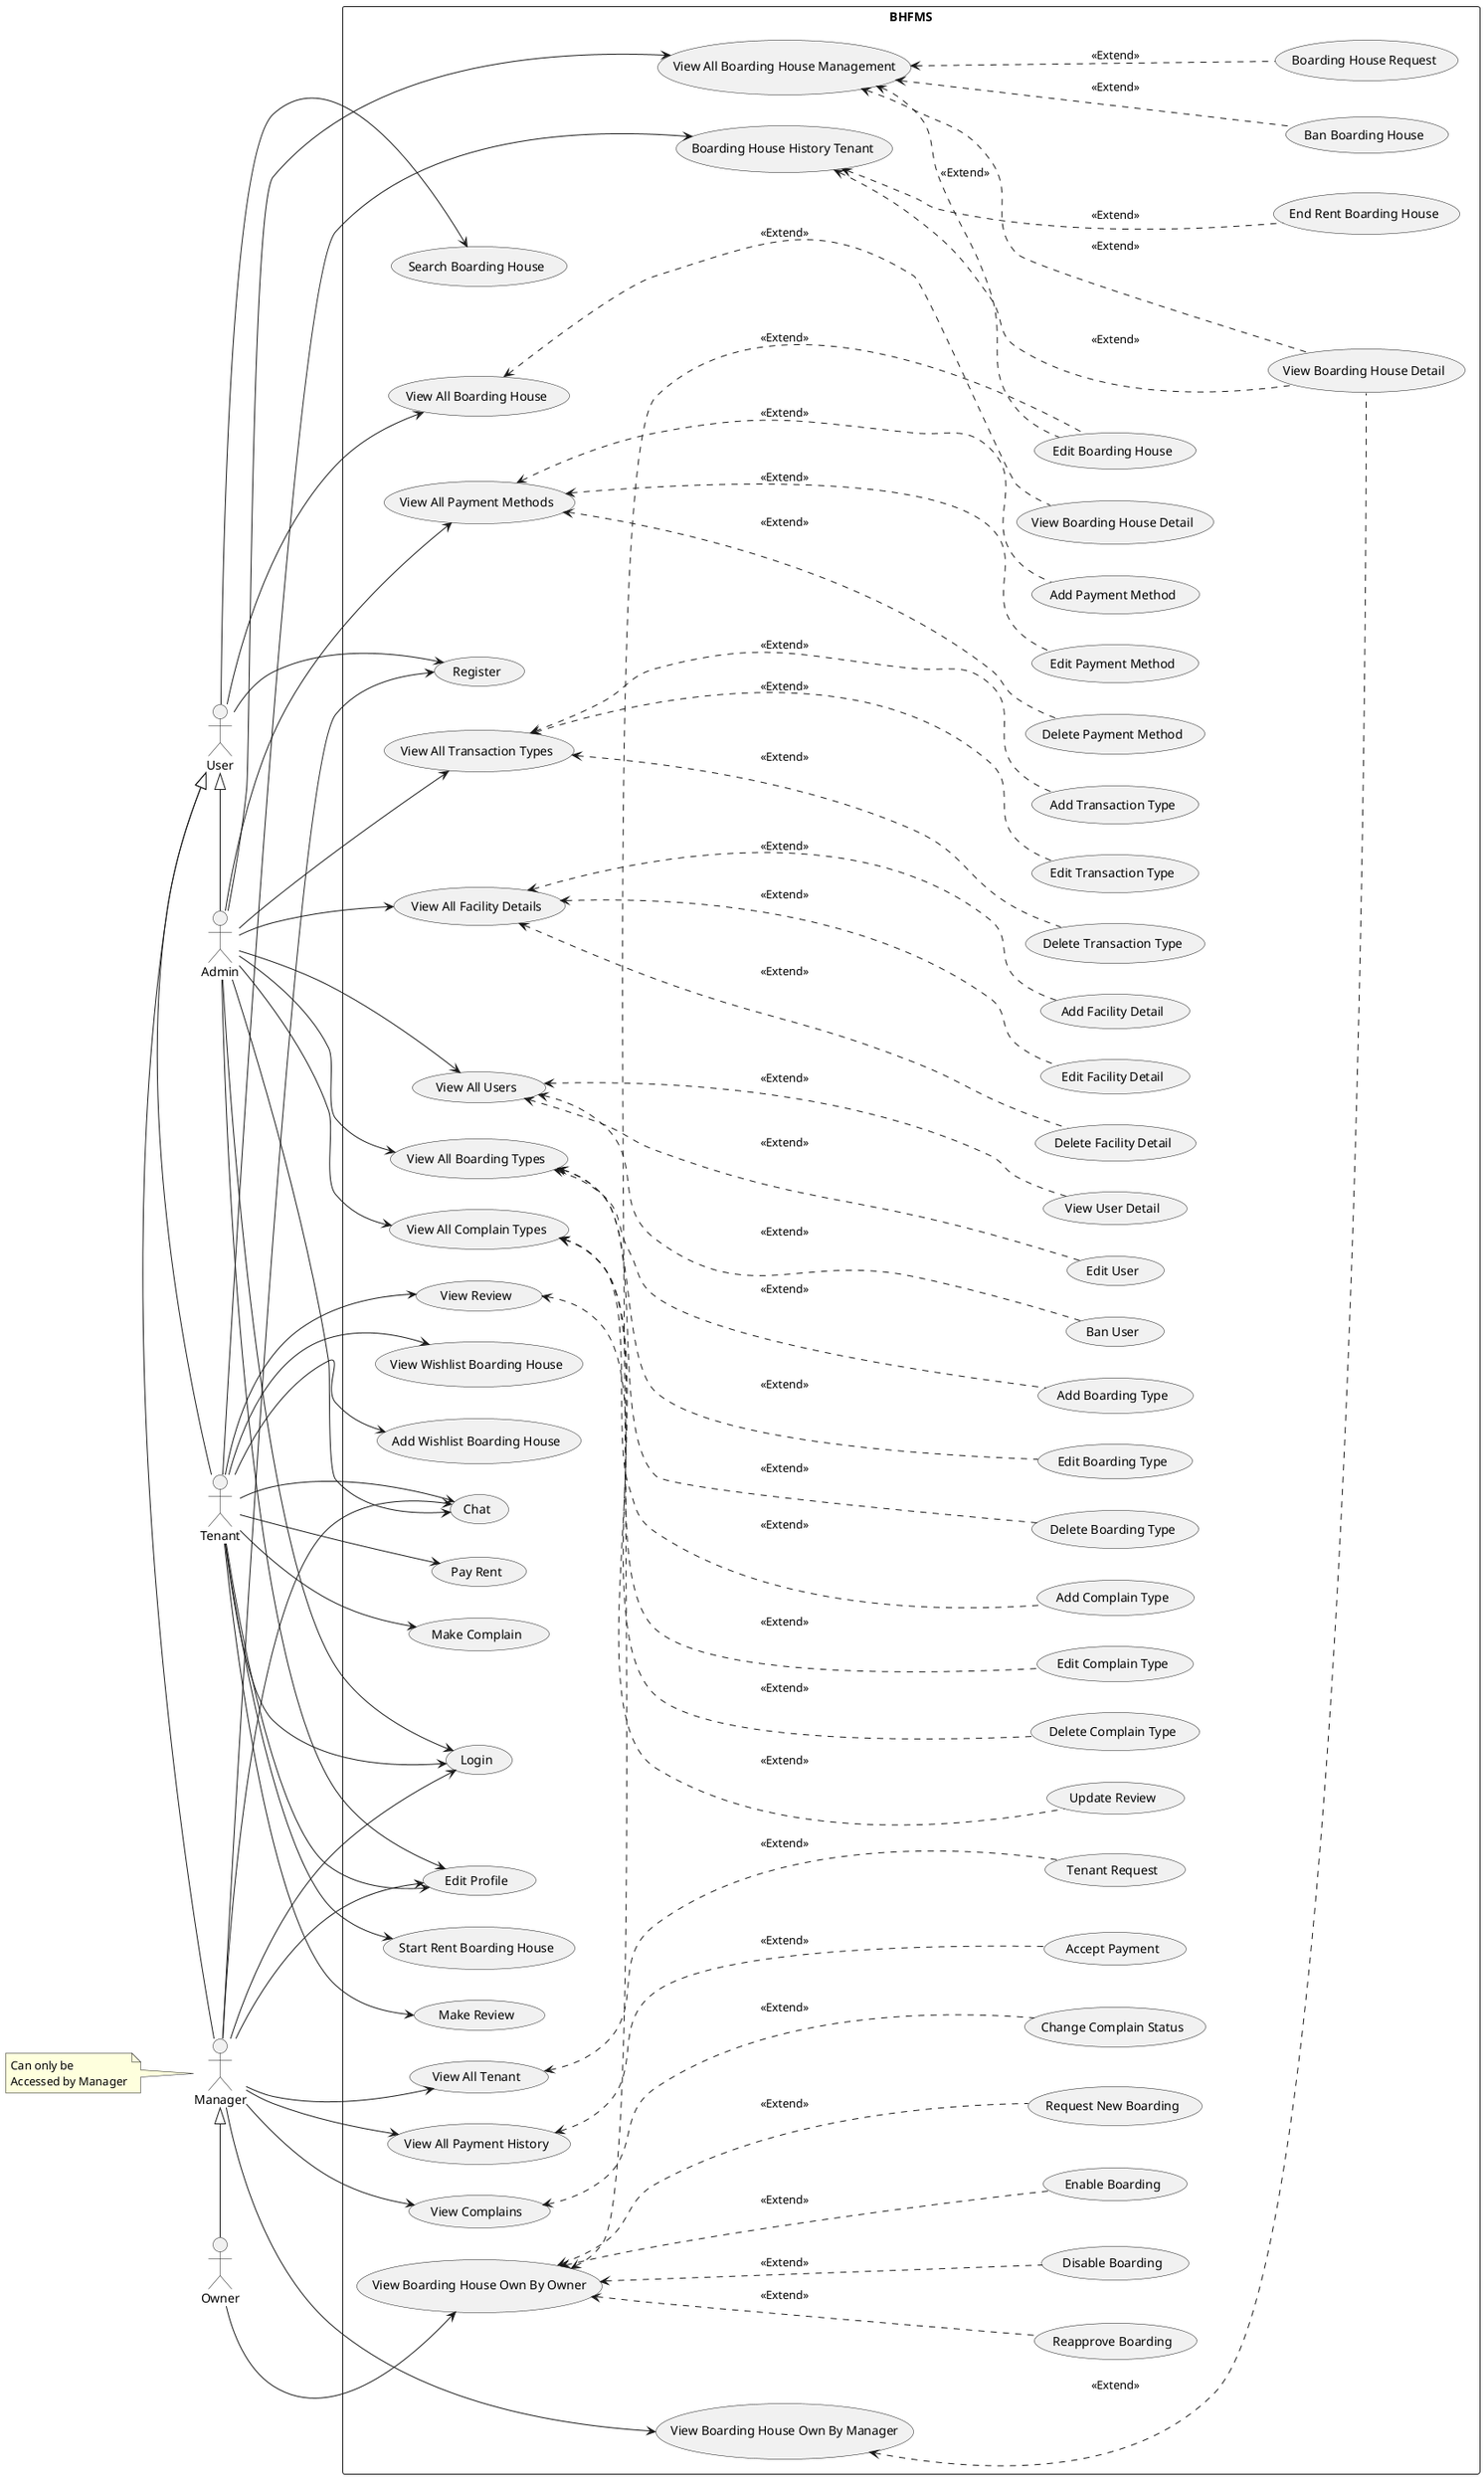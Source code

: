 @startuml
left to right direction

rectangle BHFMS {
    ' General'
    usecase (Chat) as cht
    usecase (Login) as lgn
    usecase (Register) as rgs
    usecase (Edit Profile) as edt_profile

    ' Manager'
    usecase (View Complains) as view_cmpln
    usecase (Change Complain Status) as chng_cmpln
    usecase (View All Tenant) as view_tenant
    usecase (Tenant Request) as accept_tenant
    usecase (View Boarding House Own By Manager) as view_bh_own_mng

    ' Boarding House Owner'
    usecase (Request New Boarding) as req_bh
    usecase (Reapprove Boarding) as reapv_bh
    usecase (Disable Boarding) as dis_bh
    usecase (Enable Boarding) as enb_bh
    usecase (Edit Boarding House) as edit_bh
    usecase (View Boarding House Own By Owner) as view_bh_own_own

    ' Tenant'
    usecase (Start Rent Boarding House) as rent_bh
    usecase (End Rent Boarding House) as end_rent_bh
    usecase (Add Wishlist Boarding House) as add_wish_bh
    usecase (View Wishlist Boarding House) as view_wish_bh
    usecase (Search Boarding House) as search_bh
    usecase (Pay Rent) as rpymnt
    usecase (Make Complain) as cmpln
    usecase (Make Review) as mk_rvw
    usecase (View Review) as vw_rvw
    usecase (Update Review) as update_rvw
    usecase (View All Boarding House) as show_bh_all
    usecase (View Boarding House Detail) as show_bh_detail
    usecase (Boarding House History Tenant) as view_bh_tenant


    ' Supervisor / Admin'
    usecase (View All Boarding House Management) as show_bh_admin
    usecase (Ban Boarding House) as del_bh_admin
    usecase (Boarding House Request) as aprv_bh_admin
    usecase (View Boarding House Detail) as view_bh

    usecase (View All Facility Details) as show_fcl_admin 
    usecase (Delete Facility Detail) as del_fcl_admin
    usecase (Edit Facility Detail) as edit_fcl_admin
    usecase (Add Facility Detail) as aprv_fcl_admin
    
    usecase (View All Users) as show_user_admin 
    usecase (Ban User) as del_user_admin
    usecase (Edit User) as edit_user_admin
    usecase (View User Detail) as view_user_admin

    usecase (View All Boarding Types) as show_btyp_admin 
    usecase (Delete Boarding Type) as del_btyp_admin
    usecase (Edit Boarding Type) as edit_btyp_admin
    usecase (Add Boarding Type) as aprv_btyp_admin

    usecase (View All Complain Types) as show_ctyp_admin 
    usecase (Delete Complain Type) as del_ctyp_admin
    usecase (Edit Complain Type) as edit_ctyp_admin
    usecase (Add Complain Type) as aprv_ctyp_admin

    usecase (View All Payment Methods) as show_pymtd_admin 
    usecase (Delete Payment Method) as del_pymtd_admin
    usecase (Edit Payment Method) as edit_pymtd_admin
    usecase (Add Payment Method) as aprv_pymtd_admin

    usecase (View All Transaction Types) as show_ttyp_admin 
    usecase (Delete Transaction Type) as del_ttyp_admin
    usecase (Edit Transaction Type) as edit_ttyp_admin
    usecase (Add Transaction Type) as aprv_ttyp_admin
    
    usecase (View All Payment History) as view_payment
    usecase (Accept Payment) as accpt_payment
}

actor :Owner: as own
actor :User: as user
actor :Tenant: as tenant
actor :Admin: as adm
actor :Manager: as mngr


adm ---> edt_profile
tenant ---> edt_profile
mngr ---> edt_profile

mngr ---> view_payment
view_payment <... accpt_payment: <<Extend>>

user <|-right- mngr
mngr <|-right- own
user <|-right- tenant
user <|-right- adm




adm ---> lgn
tenant ---> lgn
mngr ---> lgn

adm ---> cht
tenant ---> cht
mngr ---> cht

user ---> rgs
mngr ---> rgs

adm ---> show_bh_admin
adm ---> show_fcl_admin

tenant ---> rpymnt
tenant ---> rent_bh
tenant ---> cmpln
tenant ---> mk_rvw
tenant ---> vw_rvw
tenant ---> add_wish_bh
tenant ---> view_wish_bh
tenant ---> view_bh_tenant
view_bh_tenant <... view_bh: <<Extend>>
view_bh_tenant <... end_rent_bh: <<Extend>>

user ---> show_bh_all
user ---> search_bh

vw_rvw <... update_rvw: <<Extend>>
show_bh_all <... show_bh_detail: <<Extend>>



view_cmpln <... chng_cmpln: <<Extend>>
view_bh_own_own <... edit_bh: <<Extend>>
show_bh_admin <.. edit_bh: <<Extend>>
own ---> view_bh_own_own
view_bh_own_own <... req_bh: <<Extend>>
view_bh_own_own <... reapv_bh: <<Extend>>
view_bh_own_own <... dis_bh: <<Extend>>
view_bh_own_own <... enb_bh: <<Extend>>

show_bh_admin <... del_bh_admin: <<Extend>>

show_bh_admin <... aprv_bh_admin: <<Extend>>
show_bh_admin <... view_bh: <<Extend>>

show_fcl_admin <... del_fcl_admin: <<Extend>>
show_fcl_admin <... edit_fcl_admin: <<Extend>>
show_fcl_admin <... aprv_fcl_admin: <<Extend>>

adm ---> show_user_admin
show_user_admin <... del_user_admin: <<Extend>>
show_user_admin <... edit_user_admin: <<Extend>>
show_user_admin <... view_user_admin: <<Extend>>

adm ---> show_btyp_admin
show_btyp_admin <... del_btyp_admin: <<Extend>>
show_btyp_admin <... edit_btyp_admin: <<Extend>>
show_btyp_admin <... aprv_btyp_admin: <<Extend>>

adm ---> show_ctyp_admin
show_ctyp_admin <... del_ctyp_admin: <<Extend>>
show_ctyp_admin <... edit_ctyp_admin: <<Extend>>
show_ctyp_admin <... aprv_ctyp_admin: <<Extend>>

adm ---> show_pymtd_admin
show_pymtd_admin <... del_pymtd_admin: <<Extend>>
show_pymtd_admin <... edit_pymtd_admin: <<Extend>>
show_pymtd_admin <... aprv_pymtd_admin: <<Extend>>

adm ---> show_ttyp_admin
show_ttyp_admin <... del_ttyp_admin: <<Extend>>
show_ttyp_admin <... edit_ttyp_admin: <<Extend>>
show_ttyp_admin <... aprv_ttyp_admin: <<Extend>>

mngr -->view_tenant
mngr --> view_cmpln
mngr --> view_bh_own_mng
note left
Can only be 
Accessed by Manager
end note
view_bh_own_mng <... view_bh: <<Extend>>


view_tenant <...  accept_tenant: <<Extend>>
@enduml